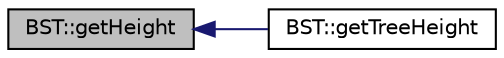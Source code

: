digraph "BST::getHeight"
{
  edge [fontname="Helvetica",fontsize="10",labelfontname="Helvetica",labelfontsize="10"];
  node [fontname="Helvetica",fontsize="10",shape=record];
  rankdir="LR";
  Node1 [label="BST::getHeight",height=0.2,width=0.4,color="black", fillcolor="grey75", style="filled", fontcolor="black"];
  Node1 -> Node2 [dir="back",color="midnightblue",fontsize="10",style="solid"];
  Node2 [label="BST::getTreeHeight",height=0.2,width=0.4,color="black", fillcolor="white", style="filled",URL="$class_b_s_t.html#a2c5db864f3d66b9c682d41c7e2dddff6"];
}
